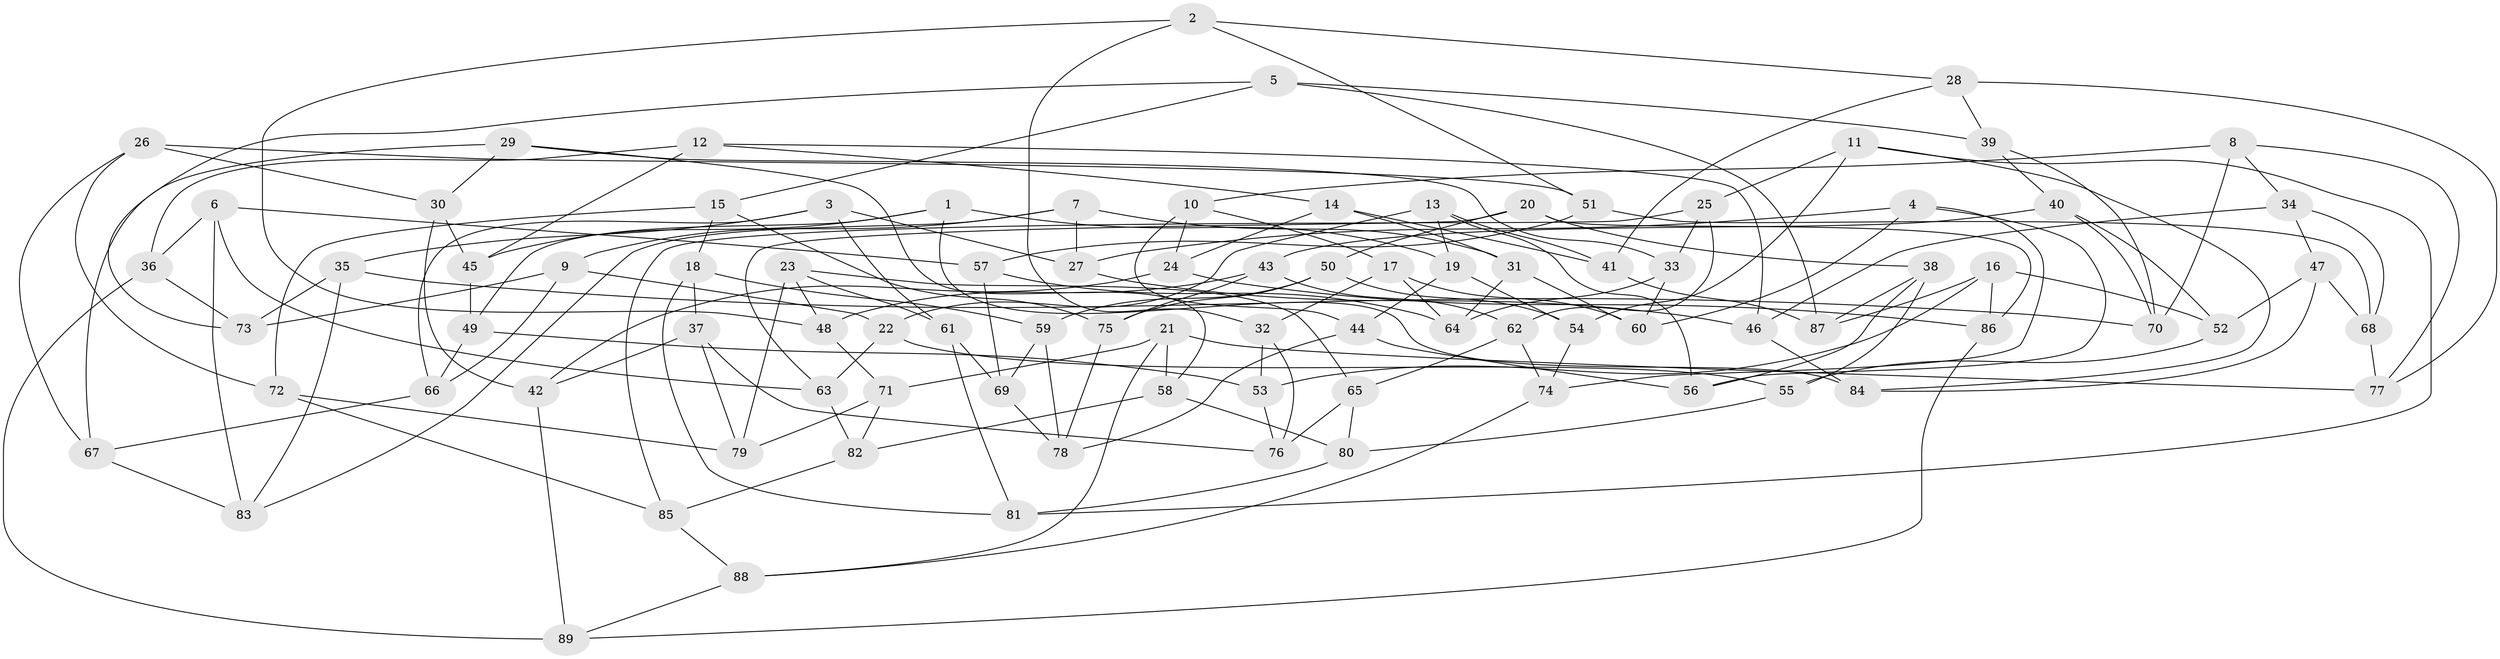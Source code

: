 // coarse degree distribution, {5: 0.15384615384615385, 4: 0.28846153846153844, 6: 0.5192307692307693, 3: 0.038461538461538464}
// Generated by graph-tools (version 1.1) at 2025/24/03/03/25 07:24:23]
// undirected, 89 vertices, 178 edges
graph export_dot {
graph [start="1"]
  node [color=gray90,style=filled];
  1;
  2;
  3;
  4;
  5;
  6;
  7;
  8;
  9;
  10;
  11;
  12;
  13;
  14;
  15;
  16;
  17;
  18;
  19;
  20;
  21;
  22;
  23;
  24;
  25;
  26;
  27;
  28;
  29;
  30;
  31;
  32;
  33;
  34;
  35;
  36;
  37;
  38;
  39;
  40;
  41;
  42;
  43;
  44;
  45;
  46;
  47;
  48;
  49;
  50;
  51;
  52;
  53;
  54;
  55;
  56;
  57;
  58;
  59;
  60;
  61;
  62;
  63;
  64;
  65;
  66;
  67;
  68;
  69;
  70;
  71;
  72;
  73;
  74;
  75;
  76;
  77;
  78;
  79;
  80;
  81;
  82;
  83;
  84;
  85;
  86;
  87;
  88;
  89;
  1 -- 49;
  1 -- 84;
  1 -- 45;
  1 -- 19;
  2 -- 32;
  2 -- 51;
  2 -- 28;
  2 -- 48;
  3 -- 27;
  3 -- 61;
  3 -- 66;
  3 -- 35;
  4 -- 60;
  4 -- 27;
  4 -- 74;
  4 -- 56;
  5 -- 87;
  5 -- 73;
  5 -- 15;
  5 -- 39;
  6 -- 63;
  6 -- 57;
  6 -- 83;
  6 -- 36;
  7 -- 27;
  7 -- 83;
  7 -- 31;
  7 -- 9;
  8 -- 10;
  8 -- 34;
  8 -- 77;
  8 -- 70;
  9 -- 73;
  9 -- 22;
  9 -- 66;
  10 -- 44;
  10 -- 17;
  10 -- 24;
  11 -- 25;
  11 -- 84;
  11 -- 54;
  11 -- 81;
  12 -- 46;
  12 -- 36;
  12 -- 45;
  12 -- 14;
  13 -- 22;
  13 -- 41;
  13 -- 56;
  13 -- 19;
  14 -- 24;
  14 -- 31;
  14 -- 41;
  15 -- 18;
  15 -- 75;
  15 -- 72;
  16 -- 52;
  16 -- 53;
  16 -- 86;
  16 -- 87;
  17 -- 64;
  17 -- 60;
  17 -- 32;
  18 -- 81;
  18 -- 37;
  18 -- 59;
  19 -- 54;
  19 -- 44;
  20 -- 50;
  20 -- 38;
  20 -- 86;
  20 -- 63;
  21 -- 71;
  21 -- 58;
  21 -- 88;
  21 -- 77;
  22 -- 63;
  22 -- 55;
  23 -- 79;
  23 -- 61;
  23 -- 65;
  23 -- 48;
  24 -- 86;
  24 -- 42;
  25 -- 33;
  25 -- 85;
  25 -- 62;
  26 -- 67;
  26 -- 30;
  26 -- 51;
  26 -- 72;
  27 -- 46;
  28 -- 41;
  28 -- 77;
  28 -- 39;
  29 -- 30;
  29 -- 58;
  29 -- 67;
  29 -- 33;
  30 -- 42;
  30 -- 45;
  31 -- 64;
  31 -- 60;
  32 -- 53;
  32 -- 76;
  33 -- 64;
  33 -- 60;
  34 -- 47;
  34 -- 68;
  34 -- 46;
  35 -- 83;
  35 -- 70;
  35 -- 73;
  36 -- 89;
  36 -- 73;
  37 -- 42;
  37 -- 76;
  37 -- 79;
  38 -- 87;
  38 -- 55;
  38 -- 56;
  39 -- 70;
  39 -- 40;
  40 -- 43;
  40 -- 70;
  40 -- 52;
  41 -- 87;
  42 -- 89;
  43 -- 62;
  43 -- 75;
  43 -- 48;
  44 -- 78;
  44 -- 56;
  45 -- 49;
  46 -- 84;
  47 -- 68;
  47 -- 52;
  47 -- 84;
  48 -- 71;
  49 -- 53;
  49 -- 66;
  50 -- 54;
  50 -- 59;
  50 -- 75;
  51 -- 57;
  51 -- 68;
  52 -- 55;
  53 -- 76;
  54 -- 74;
  55 -- 80;
  57 -- 64;
  57 -- 69;
  58 -- 80;
  58 -- 82;
  59 -- 69;
  59 -- 78;
  61 -- 69;
  61 -- 81;
  62 -- 65;
  62 -- 74;
  63 -- 82;
  65 -- 76;
  65 -- 80;
  66 -- 67;
  67 -- 83;
  68 -- 77;
  69 -- 78;
  71 -- 79;
  71 -- 82;
  72 -- 85;
  72 -- 79;
  74 -- 88;
  75 -- 78;
  80 -- 81;
  82 -- 85;
  85 -- 88;
  86 -- 89;
  88 -- 89;
}
